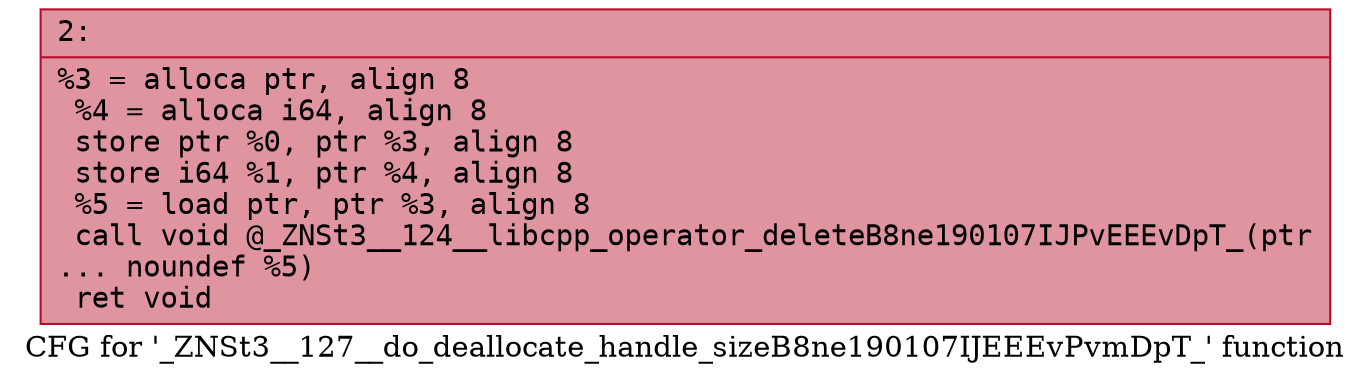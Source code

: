 digraph "CFG for '_ZNSt3__127__do_deallocate_handle_sizeB8ne190107IJEEEvPvmDpT_' function" {
	label="CFG for '_ZNSt3__127__do_deallocate_handle_sizeB8ne190107IJEEEvPvmDpT_' function";

	Node0x600000635bd0 [shape=record,color="#b70d28ff", style=filled, fillcolor="#b70d2870" fontname="Courier",label="{2:\l|  %3 = alloca ptr, align 8\l  %4 = alloca i64, align 8\l  store ptr %0, ptr %3, align 8\l  store i64 %1, ptr %4, align 8\l  %5 = load ptr, ptr %3, align 8\l  call void @_ZNSt3__124__libcpp_operator_deleteB8ne190107IJPvEEEvDpT_(ptr\l... noundef %5)\l  ret void\l}"];
}
